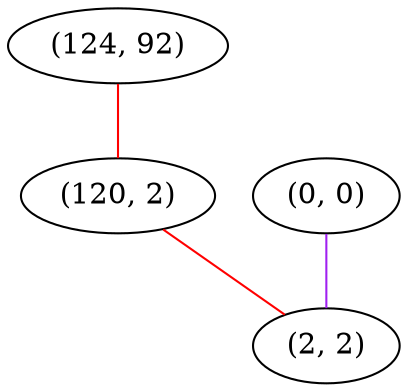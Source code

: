 graph "" {
"(124, 92)";
"(120, 2)";
"(0, 0)";
"(2, 2)";
"(124, 92)" -- "(120, 2)"  [color=red, key=0, weight=1];
"(120, 2)" -- "(2, 2)"  [color=red, key=0, weight=1];
"(0, 0)" -- "(2, 2)"  [color=purple, key=0, weight=4];
}
